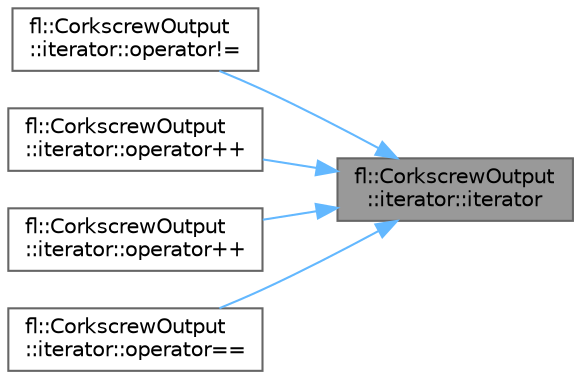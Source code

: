 digraph "fl::CorkscrewOutput::iterator::iterator"
{
 // INTERACTIVE_SVG=YES
 // LATEX_PDF_SIZE
  bgcolor="transparent";
  edge [fontname=Helvetica,fontsize=10,labelfontname=Helvetica,labelfontsize=10];
  node [fontname=Helvetica,fontsize=10,shape=box,height=0.2,width=0.4];
  rankdir="RL";
  Node1 [id="Node000001",label="fl::CorkscrewOutput\l::iterator::iterator",height=0.2,width=0.4,color="gray40", fillcolor="grey60", style="filled", fontcolor="black",tooltip=" "];
  Node1 -> Node2 [id="edge1_Node000001_Node000002",dir="back",color="steelblue1",style="solid",tooltip=" "];
  Node2 [id="Node000002",label="fl::CorkscrewOutput\l::iterator::operator!=",height=0.2,width=0.4,color="grey40", fillcolor="white", style="filled",URL="$d5/d9f/classfl_1_1_corkscrew_output_1_1iterator_a0590cb25917c93e1f449a51925bbd574.html#a0590cb25917c93e1f449a51925bbd574",tooltip=" "];
  Node1 -> Node3 [id="edge2_Node000001_Node000003",dir="back",color="steelblue1",style="solid",tooltip=" "];
  Node3 [id="Node000003",label="fl::CorkscrewOutput\l::iterator::operator++",height=0.2,width=0.4,color="grey40", fillcolor="white", style="filled",URL="$d5/d9f/classfl_1_1_corkscrew_output_1_1iterator_ab8e2651b27c94cc02e7ce8b0887b7f7a.html#ab8e2651b27c94cc02e7ce8b0887b7f7a",tooltip=" "];
  Node1 -> Node4 [id="edge3_Node000001_Node000004",dir="back",color="steelblue1",style="solid",tooltip=" "];
  Node4 [id="Node000004",label="fl::CorkscrewOutput\l::iterator::operator++",height=0.2,width=0.4,color="grey40", fillcolor="white", style="filled",URL="$d5/d9f/classfl_1_1_corkscrew_output_1_1iterator_a6596120f688f2995024017ba63876bd9.html#a6596120f688f2995024017ba63876bd9",tooltip=" "];
  Node1 -> Node5 [id="edge4_Node000001_Node000005",dir="back",color="steelblue1",style="solid",tooltip=" "];
  Node5 [id="Node000005",label="fl::CorkscrewOutput\l::iterator::operator==",height=0.2,width=0.4,color="grey40", fillcolor="white", style="filled",URL="$d5/d9f/classfl_1_1_corkscrew_output_1_1iterator_a14cf167012052452983d1053e0ede18d.html#a14cf167012052452983d1053e0ede18d",tooltip=" "];
}
